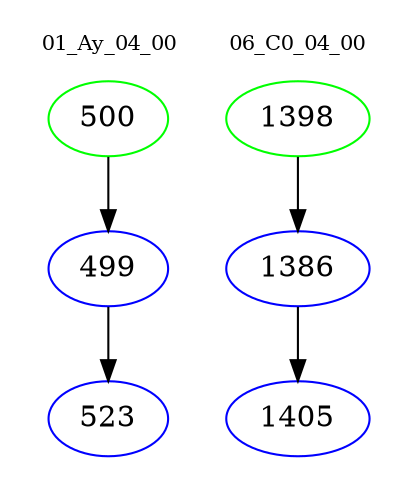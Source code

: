 digraph{
subgraph cluster_0 {
color = white
label = "01_Ay_04_00";
fontsize=10;
T0_500 [label="500", color="green"]
T0_500 -> T0_499 [color="black"]
T0_499 [label="499", color="blue"]
T0_499 -> T0_523 [color="black"]
T0_523 [label="523", color="blue"]
}
subgraph cluster_1 {
color = white
label = "06_C0_04_00";
fontsize=10;
T1_1398 [label="1398", color="green"]
T1_1398 -> T1_1386 [color="black"]
T1_1386 [label="1386", color="blue"]
T1_1386 -> T1_1405 [color="black"]
T1_1405 [label="1405", color="blue"]
}
}
